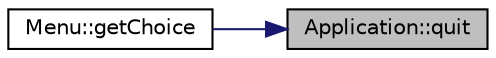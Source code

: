 digraph "Application::quit"
{
 // LATEX_PDF_SIZE
  edge [fontname="Helvetica",fontsize="10",labelfontname="Helvetica",labelfontsize="10"];
  node [fontname="Helvetica",fontsize="10",shape=record];
  rankdir="RL";
  Node1 [label="Application::quit",height=0.2,width=0.4,color="black", fillcolor="grey75", style="filled", fontcolor="black",tooltip="Zamyka okno aplikacji."];
  Node1 -> Node2 [dir="back",color="midnightblue",fontsize="10",style="solid",fontname="Helvetica"];
  Node2 [label="Menu::getChoice",height=0.2,width=0.4,color="black", fillcolor="white", style="filled",URL="$class_menu.html#a2243881fe17494a0f6fc38a9211715d6",tooltip="Obsługuje wybór elementu z menu."];
}
